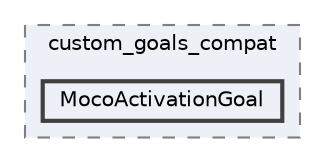 digraph "C:/dev/MocoExtendProblem/custom_goals_compat/MocoActivationGoal"
{
 // LATEX_PDF_SIZE
  bgcolor="transparent";
  edge [fontname=Helvetica,fontsize=10,labelfontname=Helvetica,labelfontsize=10];
  node [fontname=Helvetica,fontsize=10,shape=box,height=0.2,width=0.4];
  compound=true
  subgraph clusterdir_8c0a1ea791e630db5ca893b685c99658 {
    graph [ bgcolor="#edf0f7", pencolor="grey50", label="custom_goals_compat", fontname=Helvetica,fontsize=10 style="filled,dashed", URL="dir_8c0a1ea791e630db5ca893b685c99658.html",tooltip=""]
  dir_31917840bffb29a1974f5eda3a486144 [label="MocoActivationGoal", fillcolor="#edf0f7", color="grey25", style="filled,bold", URL="dir_31917840bffb29a1974f5eda3a486144.html",tooltip=""];
  }
}
